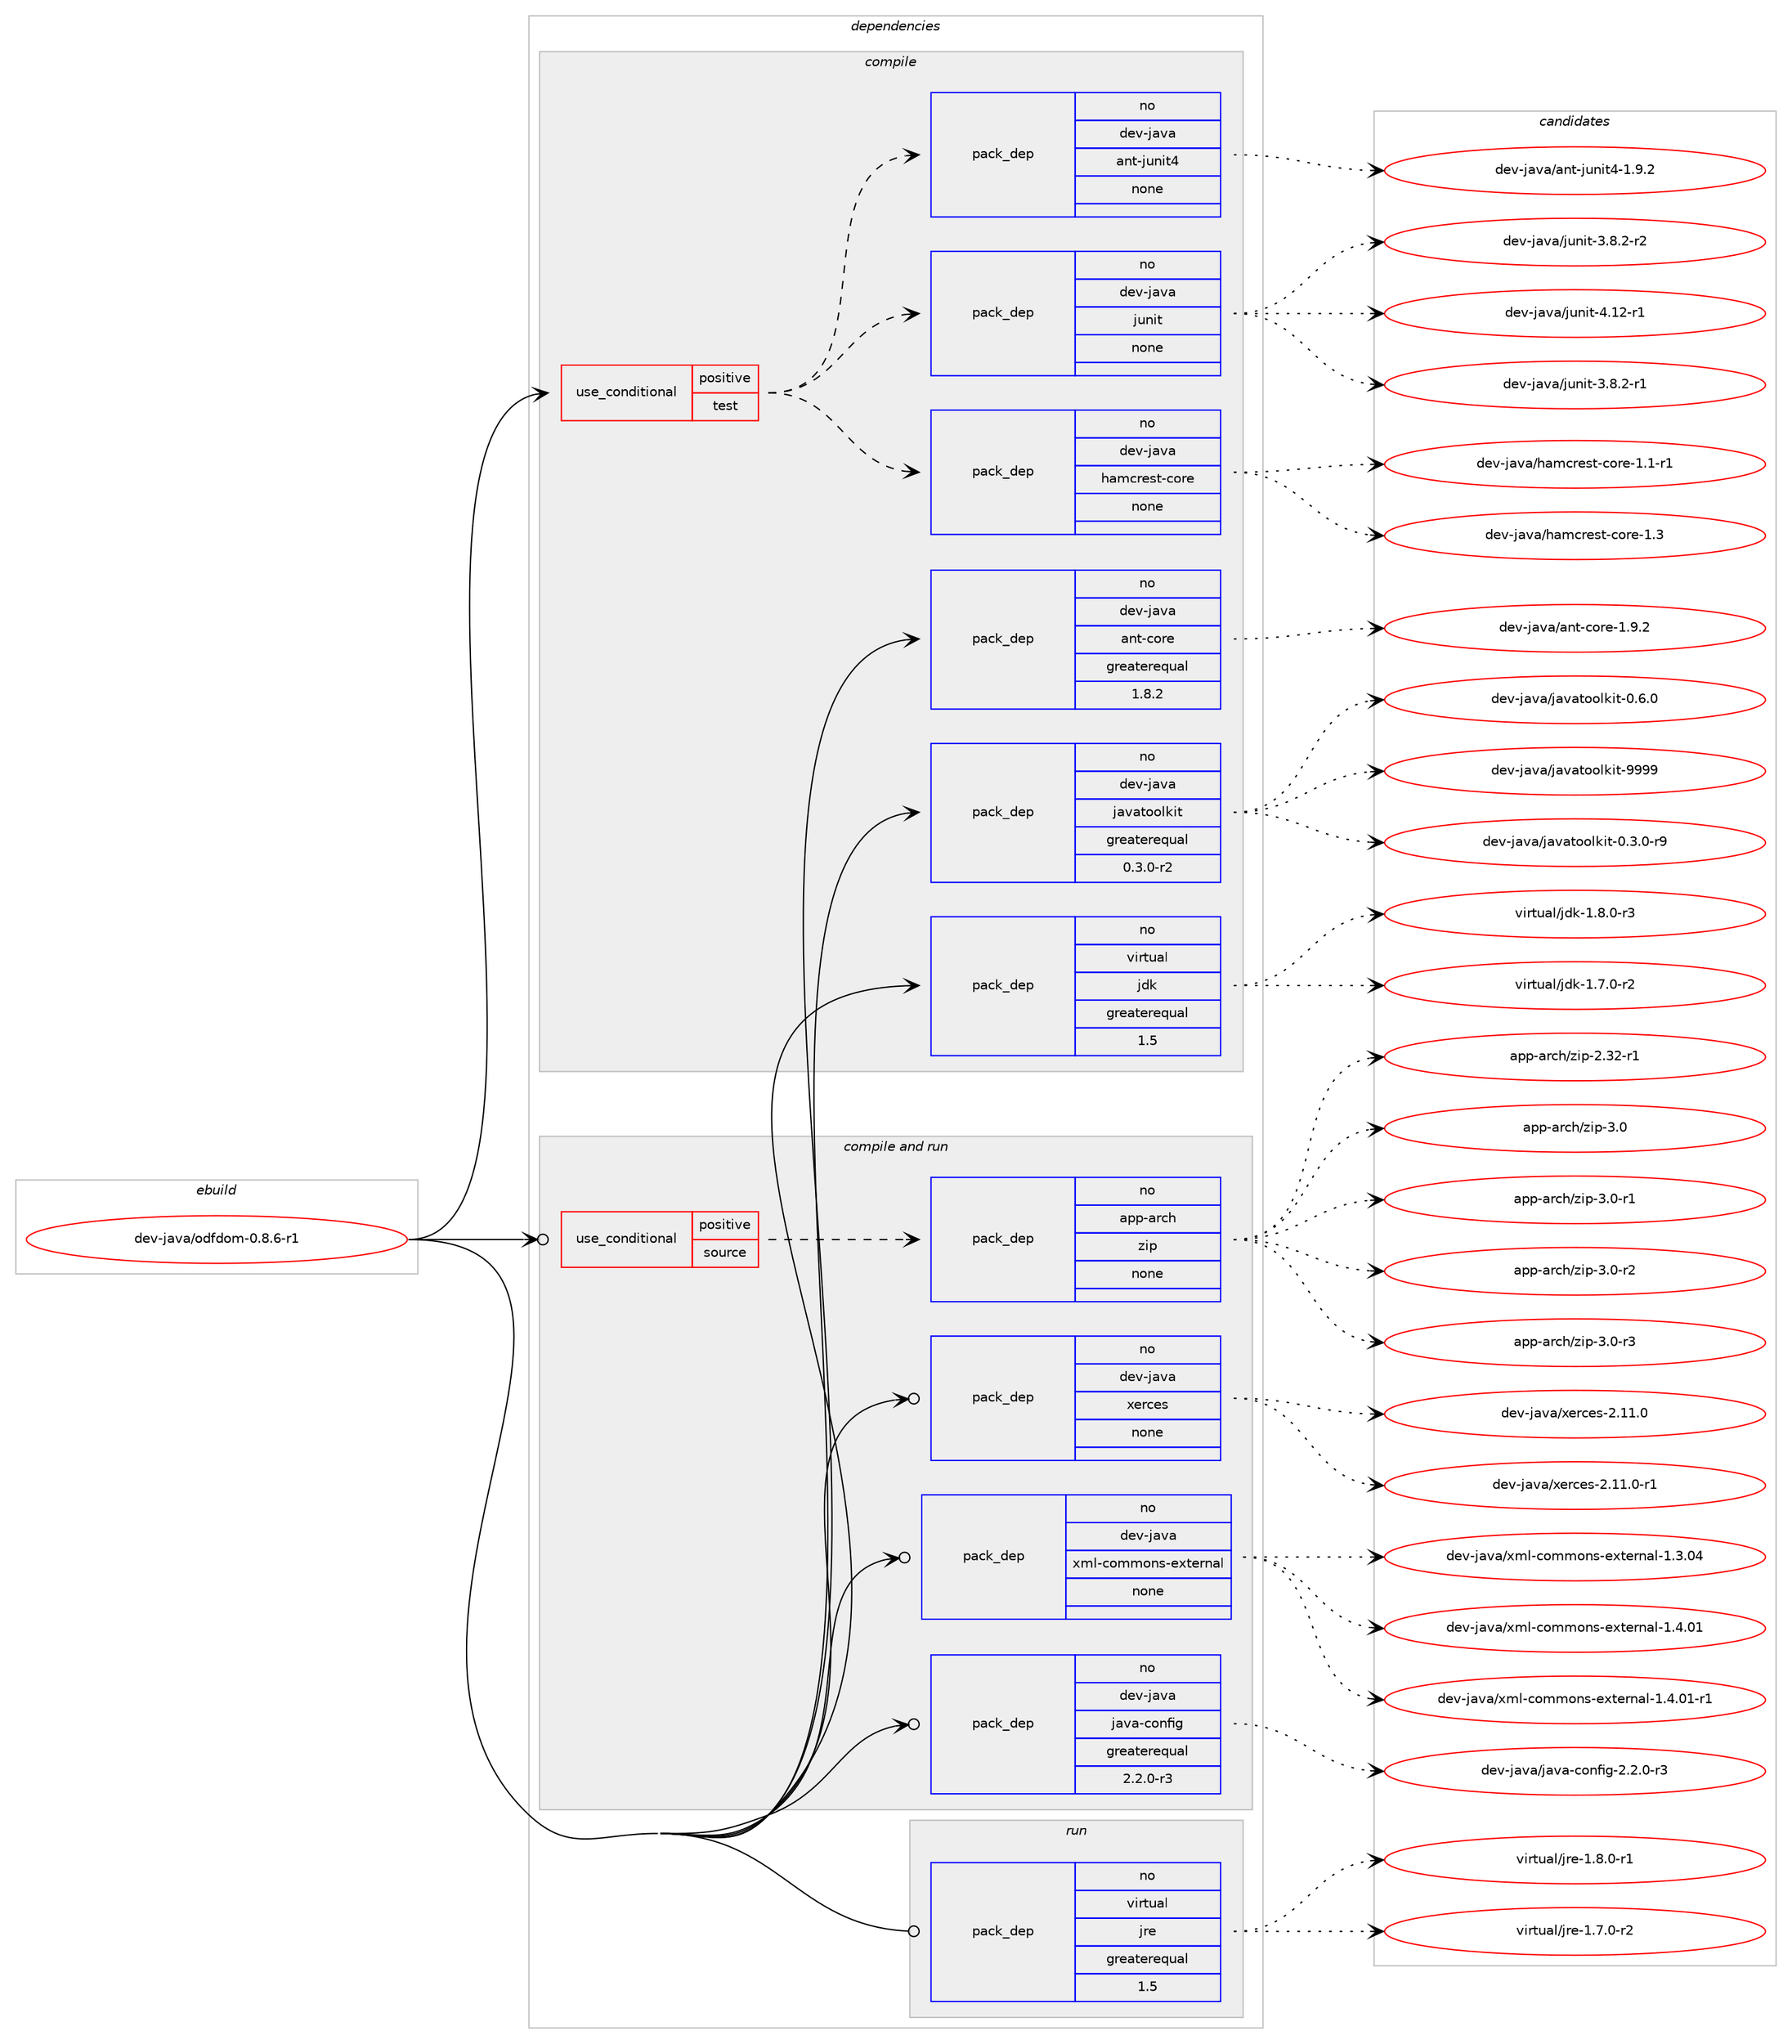 digraph prolog {

# *************
# Graph options
# *************

newrank=true;
concentrate=true;
compound=true;
graph [rankdir=LR,fontname=Helvetica,fontsize=10,ranksep=1.5];#, ranksep=2.5, nodesep=0.2];
edge  [arrowhead=vee];
node  [fontname=Helvetica,fontsize=10];

# **********
# The ebuild
# **********

subgraph cluster_leftcol {
color=gray;
rank=same;
label=<<i>ebuild</i>>;
id [label="dev-java/odfdom-0.8.6-r1", color=red, width=4, href="../dev-java/odfdom-0.8.6-r1.svg"];
}

# ****************
# The dependencies
# ****************

subgraph cluster_midcol {
color=gray;
label=<<i>dependencies</i>>;
subgraph cluster_compile {
fillcolor="#eeeeee";
style=filled;
label=<<i>compile</i>>;
subgraph cond22424 {
dependency103998 [label=<<TABLE BORDER="0" CELLBORDER="1" CELLSPACING="0" CELLPADDING="4"><TR><TD ROWSPAN="3" CELLPADDING="10">use_conditional</TD></TR><TR><TD>positive</TD></TR><TR><TD>test</TD></TR></TABLE>>, shape=none, color=red];
subgraph pack78542 {
dependency103999 [label=<<TABLE BORDER="0" CELLBORDER="1" CELLSPACING="0" CELLPADDING="4" WIDTH="220"><TR><TD ROWSPAN="6" CELLPADDING="30">pack_dep</TD></TR><TR><TD WIDTH="110">no</TD></TR><TR><TD>dev-java</TD></TR><TR><TD>ant-junit4</TD></TR><TR><TD>none</TD></TR><TR><TD></TD></TR></TABLE>>, shape=none, color=blue];
}
dependency103998:e -> dependency103999:w [weight=20,style="dashed",arrowhead="vee"];
subgraph pack78543 {
dependency104000 [label=<<TABLE BORDER="0" CELLBORDER="1" CELLSPACING="0" CELLPADDING="4" WIDTH="220"><TR><TD ROWSPAN="6" CELLPADDING="30">pack_dep</TD></TR><TR><TD WIDTH="110">no</TD></TR><TR><TD>dev-java</TD></TR><TR><TD>hamcrest-core</TD></TR><TR><TD>none</TD></TR><TR><TD></TD></TR></TABLE>>, shape=none, color=blue];
}
dependency103998:e -> dependency104000:w [weight=20,style="dashed",arrowhead="vee"];
subgraph pack78544 {
dependency104001 [label=<<TABLE BORDER="0" CELLBORDER="1" CELLSPACING="0" CELLPADDING="4" WIDTH="220"><TR><TD ROWSPAN="6" CELLPADDING="30">pack_dep</TD></TR><TR><TD WIDTH="110">no</TD></TR><TR><TD>dev-java</TD></TR><TR><TD>junit</TD></TR><TR><TD>none</TD></TR><TR><TD></TD></TR></TABLE>>, shape=none, color=blue];
}
dependency103998:e -> dependency104001:w [weight=20,style="dashed",arrowhead="vee"];
}
id:e -> dependency103998:w [weight=20,style="solid",arrowhead="vee"];
subgraph pack78545 {
dependency104002 [label=<<TABLE BORDER="0" CELLBORDER="1" CELLSPACING="0" CELLPADDING="4" WIDTH="220"><TR><TD ROWSPAN="6" CELLPADDING="30">pack_dep</TD></TR><TR><TD WIDTH="110">no</TD></TR><TR><TD>dev-java</TD></TR><TR><TD>ant-core</TD></TR><TR><TD>greaterequal</TD></TR><TR><TD>1.8.2</TD></TR></TABLE>>, shape=none, color=blue];
}
id:e -> dependency104002:w [weight=20,style="solid",arrowhead="vee"];
subgraph pack78546 {
dependency104003 [label=<<TABLE BORDER="0" CELLBORDER="1" CELLSPACING="0" CELLPADDING="4" WIDTH="220"><TR><TD ROWSPAN="6" CELLPADDING="30">pack_dep</TD></TR><TR><TD WIDTH="110">no</TD></TR><TR><TD>dev-java</TD></TR><TR><TD>javatoolkit</TD></TR><TR><TD>greaterequal</TD></TR><TR><TD>0.3.0-r2</TD></TR></TABLE>>, shape=none, color=blue];
}
id:e -> dependency104003:w [weight=20,style="solid",arrowhead="vee"];
subgraph pack78547 {
dependency104004 [label=<<TABLE BORDER="0" CELLBORDER="1" CELLSPACING="0" CELLPADDING="4" WIDTH="220"><TR><TD ROWSPAN="6" CELLPADDING="30">pack_dep</TD></TR><TR><TD WIDTH="110">no</TD></TR><TR><TD>virtual</TD></TR><TR><TD>jdk</TD></TR><TR><TD>greaterequal</TD></TR><TR><TD>1.5</TD></TR></TABLE>>, shape=none, color=blue];
}
id:e -> dependency104004:w [weight=20,style="solid",arrowhead="vee"];
}
subgraph cluster_compileandrun {
fillcolor="#eeeeee";
style=filled;
label=<<i>compile and run</i>>;
subgraph cond22425 {
dependency104005 [label=<<TABLE BORDER="0" CELLBORDER="1" CELLSPACING="0" CELLPADDING="4"><TR><TD ROWSPAN="3" CELLPADDING="10">use_conditional</TD></TR><TR><TD>positive</TD></TR><TR><TD>source</TD></TR></TABLE>>, shape=none, color=red];
subgraph pack78548 {
dependency104006 [label=<<TABLE BORDER="0" CELLBORDER="1" CELLSPACING="0" CELLPADDING="4" WIDTH="220"><TR><TD ROWSPAN="6" CELLPADDING="30">pack_dep</TD></TR><TR><TD WIDTH="110">no</TD></TR><TR><TD>app-arch</TD></TR><TR><TD>zip</TD></TR><TR><TD>none</TD></TR><TR><TD></TD></TR></TABLE>>, shape=none, color=blue];
}
dependency104005:e -> dependency104006:w [weight=20,style="dashed",arrowhead="vee"];
}
id:e -> dependency104005:w [weight=20,style="solid",arrowhead="odotvee"];
subgraph pack78549 {
dependency104007 [label=<<TABLE BORDER="0" CELLBORDER="1" CELLSPACING="0" CELLPADDING="4" WIDTH="220"><TR><TD ROWSPAN="6" CELLPADDING="30">pack_dep</TD></TR><TR><TD WIDTH="110">no</TD></TR><TR><TD>dev-java</TD></TR><TR><TD>java-config</TD></TR><TR><TD>greaterequal</TD></TR><TR><TD>2.2.0-r3</TD></TR></TABLE>>, shape=none, color=blue];
}
id:e -> dependency104007:w [weight=20,style="solid",arrowhead="odotvee"];
subgraph pack78550 {
dependency104008 [label=<<TABLE BORDER="0" CELLBORDER="1" CELLSPACING="0" CELLPADDING="4" WIDTH="220"><TR><TD ROWSPAN="6" CELLPADDING="30">pack_dep</TD></TR><TR><TD WIDTH="110">no</TD></TR><TR><TD>dev-java</TD></TR><TR><TD>xerces</TD></TR><TR><TD>none</TD></TR><TR><TD></TD></TR></TABLE>>, shape=none, color=blue];
}
id:e -> dependency104008:w [weight=20,style="solid",arrowhead="odotvee"];
subgraph pack78551 {
dependency104009 [label=<<TABLE BORDER="0" CELLBORDER="1" CELLSPACING="0" CELLPADDING="4" WIDTH="220"><TR><TD ROWSPAN="6" CELLPADDING="30">pack_dep</TD></TR><TR><TD WIDTH="110">no</TD></TR><TR><TD>dev-java</TD></TR><TR><TD>xml-commons-external</TD></TR><TR><TD>none</TD></TR><TR><TD></TD></TR></TABLE>>, shape=none, color=blue];
}
id:e -> dependency104009:w [weight=20,style="solid",arrowhead="odotvee"];
}
subgraph cluster_run {
fillcolor="#eeeeee";
style=filled;
label=<<i>run</i>>;
subgraph pack78552 {
dependency104010 [label=<<TABLE BORDER="0" CELLBORDER="1" CELLSPACING="0" CELLPADDING="4" WIDTH="220"><TR><TD ROWSPAN="6" CELLPADDING="30">pack_dep</TD></TR><TR><TD WIDTH="110">no</TD></TR><TR><TD>virtual</TD></TR><TR><TD>jre</TD></TR><TR><TD>greaterequal</TD></TR><TR><TD>1.5</TD></TR></TABLE>>, shape=none, color=blue];
}
id:e -> dependency104010:w [weight=20,style="solid",arrowhead="odot"];
}
}

# **************
# The candidates
# **************

subgraph cluster_choices {
rank=same;
color=gray;
label=<<i>candidates</i>>;

subgraph choice78542 {
color=black;
nodesep=1;
choice10010111845106971189747971101164510611711010511652454946574650 [label="dev-java/ant-junit4-1.9.2", color=red, width=4,href="../dev-java/ant-junit4-1.9.2.svg"];
dependency103999:e -> choice10010111845106971189747971101164510611711010511652454946574650:w [style=dotted,weight="100"];
}
subgraph choice78543 {
color=black;
nodesep=1;
choice1001011184510697118974710497109991141011151164599111114101454946494511449 [label="dev-java/hamcrest-core-1.1-r1", color=red, width=4,href="../dev-java/hamcrest-core-1.1-r1.svg"];
choice100101118451069711897471049710999114101115116459911111410145494651 [label="dev-java/hamcrest-core-1.3", color=red, width=4,href="../dev-java/hamcrest-core-1.3.svg"];
dependency104000:e -> choice1001011184510697118974710497109991141011151164599111114101454946494511449:w [style=dotted,weight="100"];
dependency104000:e -> choice100101118451069711897471049710999114101115116459911111410145494651:w [style=dotted,weight="100"];
}
subgraph choice78544 {
color=black;
nodesep=1;
choice100101118451069711897471061171101051164551465646504511449 [label="dev-java/junit-3.8.2-r1", color=red, width=4,href="../dev-java/junit-3.8.2-r1.svg"];
choice100101118451069711897471061171101051164551465646504511450 [label="dev-java/junit-3.8.2-r2", color=red, width=4,href="../dev-java/junit-3.8.2-r2.svg"];
choice1001011184510697118974710611711010511645524649504511449 [label="dev-java/junit-4.12-r1", color=red, width=4,href="../dev-java/junit-4.12-r1.svg"];
dependency104001:e -> choice100101118451069711897471061171101051164551465646504511449:w [style=dotted,weight="100"];
dependency104001:e -> choice100101118451069711897471061171101051164551465646504511450:w [style=dotted,weight="100"];
dependency104001:e -> choice1001011184510697118974710611711010511645524649504511449:w [style=dotted,weight="100"];
}
subgraph choice78545 {
color=black;
nodesep=1;
choice10010111845106971189747971101164599111114101454946574650 [label="dev-java/ant-core-1.9.2", color=red, width=4,href="../dev-java/ant-core-1.9.2.svg"];
dependency104002:e -> choice10010111845106971189747971101164599111114101454946574650:w [style=dotted,weight="100"];
}
subgraph choice78546 {
color=black;
nodesep=1;
choice1001011184510697118974710697118971161111111081071051164548465146484511457 [label="dev-java/javatoolkit-0.3.0-r9", color=red, width=4,href="../dev-java/javatoolkit-0.3.0-r9.svg"];
choice100101118451069711897471069711897116111111108107105116454846544648 [label="dev-java/javatoolkit-0.6.0", color=red, width=4,href="../dev-java/javatoolkit-0.6.0.svg"];
choice1001011184510697118974710697118971161111111081071051164557575757 [label="dev-java/javatoolkit-9999", color=red, width=4,href="../dev-java/javatoolkit-9999.svg"];
dependency104003:e -> choice1001011184510697118974710697118971161111111081071051164548465146484511457:w [style=dotted,weight="100"];
dependency104003:e -> choice100101118451069711897471069711897116111111108107105116454846544648:w [style=dotted,weight="100"];
dependency104003:e -> choice1001011184510697118974710697118971161111111081071051164557575757:w [style=dotted,weight="100"];
}
subgraph choice78547 {
color=black;
nodesep=1;
choice11810511411611797108471061001074549465546484511450 [label="virtual/jdk-1.7.0-r2", color=red, width=4,href="../virtual/jdk-1.7.0-r2.svg"];
choice11810511411611797108471061001074549465646484511451 [label="virtual/jdk-1.8.0-r3", color=red, width=4,href="../virtual/jdk-1.8.0-r3.svg"];
dependency104004:e -> choice11810511411611797108471061001074549465546484511450:w [style=dotted,weight="100"];
dependency104004:e -> choice11810511411611797108471061001074549465646484511451:w [style=dotted,weight="100"];
}
subgraph choice78548 {
color=black;
nodesep=1;
choice971121124597114991044712210511245504651504511449 [label="app-arch/zip-2.32-r1", color=red, width=4,href="../app-arch/zip-2.32-r1.svg"];
choice971121124597114991044712210511245514648 [label="app-arch/zip-3.0", color=red, width=4,href="../app-arch/zip-3.0.svg"];
choice9711211245971149910447122105112455146484511449 [label="app-arch/zip-3.0-r1", color=red, width=4,href="../app-arch/zip-3.0-r1.svg"];
choice9711211245971149910447122105112455146484511450 [label="app-arch/zip-3.0-r2", color=red, width=4,href="../app-arch/zip-3.0-r2.svg"];
choice9711211245971149910447122105112455146484511451 [label="app-arch/zip-3.0-r3", color=red, width=4,href="../app-arch/zip-3.0-r3.svg"];
dependency104006:e -> choice971121124597114991044712210511245504651504511449:w [style=dotted,weight="100"];
dependency104006:e -> choice971121124597114991044712210511245514648:w [style=dotted,weight="100"];
dependency104006:e -> choice9711211245971149910447122105112455146484511449:w [style=dotted,weight="100"];
dependency104006:e -> choice9711211245971149910447122105112455146484511450:w [style=dotted,weight="100"];
dependency104006:e -> choice9711211245971149910447122105112455146484511451:w [style=dotted,weight="100"];
}
subgraph choice78549 {
color=black;
nodesep=1;
choice10010111845106971189747106971189745991111101021051034550465046484511451 [label="dev-java/java-config-2.2.0-r3", color=red, width=4,href="../dev-java/java-config-2.2.0-r3.svg"];
dependency104007:e -> choice10010111845106971189747106971189745991111101021051034550465046484511451:w [style=dotted,weight="100"];
}
subgraph choice78550 {
color=black;
nodesep=1;
choice100101118451069711897471201011149910111545504649494648 [label="dev-java/xerces-2.11.0", color=red, width=4,href="../dev-java/xerces-2.11.0.svg"];
choice1001011184510697118974712010111499101115455046494946484511449 [label="dev-java/xerces-2.11.0-r1", color=red, width=4,href="../dev-java/xerces-2.11.0-r1.svg"];
dependency104008:e -> choice100101118451069711897471201011149910111545504649494648:w [style=dotted,weight="100"];
dependency104008:e -> choice1001011184510697118974712010111499101115455046494946484511449:w [style=dotted,weight="100"];
}
subgraph choice78551 {
color=black;
nodesep=1;
choice100101118451069711897471201091084599111109109111110115451011201161011141109710845494651464852 [label="dev-java/xml-commons-external-1.3.04", color=red, width=4,href="../dev-java/xml-commons-external-1.3.04.svg"];
choice100101118451069711897471201091084599111109109111110115451011201161011141109710845494652464849 [label="dev-java/xml-commons-external-1.4.01", color=red, width=4,href="../dev-java/xml-commons-external-1.4.01.svg"];
choice1001011184510697118974712010910845991111091091111101154510112011610111411097108454946524648494511449 [label="dev-java/xml-commons-external-1.4.01-r1", color=red, width=4,href="../dev-java/xml-commons-external-1.4.01-r1.svg"];
dependency104009:e -> choice100101118451069711897471201091084599111109109111110115451011201161011141109710845494651464852:w [style=dotted,weight="100"];
dependency104009:e -> choice100101118451069711897471201091084599111109109111110115451011201161011141109710845494652464849:w [style=dotted,weight="100"];
dependency104009:e -> choice1001011184510697118974712010910845991111091091111101154510112011610111411097108454946524648494511449:w [style=dotted,weight="100"];
}
subgraph choice78552 {
color=black;
nodesep=1;
choice11810511411611797108471061141014549465546484511450 [label="virtual/jre-1.7.0-r2", color=red, width=4,href="../virtual/jre-1.7.0-r2.svg"];
choice11810511411611797108471061141014549465646484511449 [label="virtual/jre-1.8.0-r1", color=red, width=4,href="../virtual/jre-1.8.0-r1.svg"];
dependency104010:e -> choice11810511411611797108471061141014549465546484511450:w [style=dotted,weight="100"];
dependency104010:e -> choice11810511411611797108471061141014549465646484511449:w [style=dotted,weight="100"];
}
}

}
